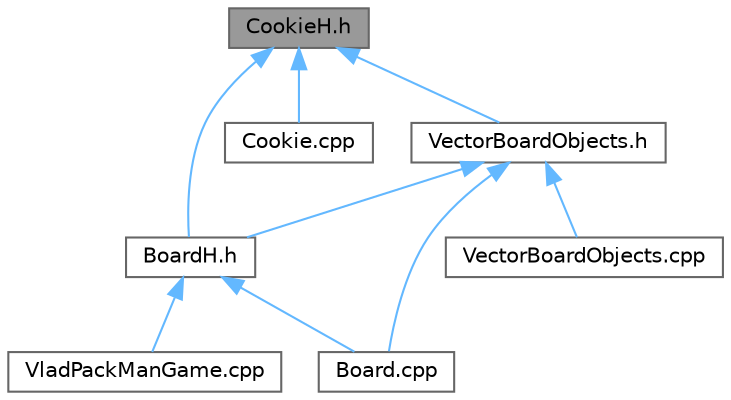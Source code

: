 digraph "CookieH.h"
{
 // LATEX_PDF_SIZE
  bgcolor="transparent";
  edge [fontname=Helvetica,fontsize=10,labelfontname=Helvetica,labelfontsize=10];
  node [fontname=Helvetica,fontsize=10,shape=box,height=0.2,width=0.4];
  Node1 [label="CookieH.h",height=0.2,width=0.4,color="gray40", fillcolor="grey60", style="filled", fontcolor="black",tooltip=" "];
  Node1 -> Node2 [dir="back",color="steelblue1",style="solid"];
  Node2 [label="BoardH.h",height=0.2,width=0.4,color="grey40", fillcolor="white", style="filled",URL="$_board_h_8h.html",tooltip=" "];
  Node2 -> Node3 [dir="back",color="steelblue1",style="solid"];
  Node3 [label="Board.cpp",height=0.2,width=0.4,color="grey40", fillcolor="white", style="filled",URL="$_board_8cpp.html",tooltip=" "];
  Node2 -> Node4 [dir="back",color="steelblue1",style="solid"];
  Node4 [label="VladPackManGame.cpp",height=0.2,width=0.4,color="grey40", fillcolor="white", style="filled",URL="$_vlad_pack_man_game_8cpp.html",tooltip=" "];
  Node1 -> Node5 [dir="back",color="steelblue1",style="solid"];
  Node5 [label="Cookie.cpp",height=0.2,width=0.4,color="grey40", fillcolor="white", style="filled",URL="$_cookie_8cpp.html",tooltip=" "];
  Node1 -> Node6 [dir="back",color="steelblue1",style="solid"];
  Node6 [label="VectorBoardObjects.h",height=0.2,width=0.4,color="grey40", fillcolor="white", style="filled",URL="$_vector_board_objects_8h.html",tooltip=" "];
  Node6 -> Node3 [dir="back",color="steelblue1",style="solid"];
  Node6 -> Node2 [dir="back",color="steelblue1",style="solid"];
  Node6 -> Node7 [dir="back",color="steelblue1",style="solid"];
  Node7 [label="VectorBoardObjects.cpp",height=0.2,width=0.4,color="grey40", fillcolor="white", style="filled",URL="$_vector_board_objects_8cpp.html",tooltip=" "];
}
